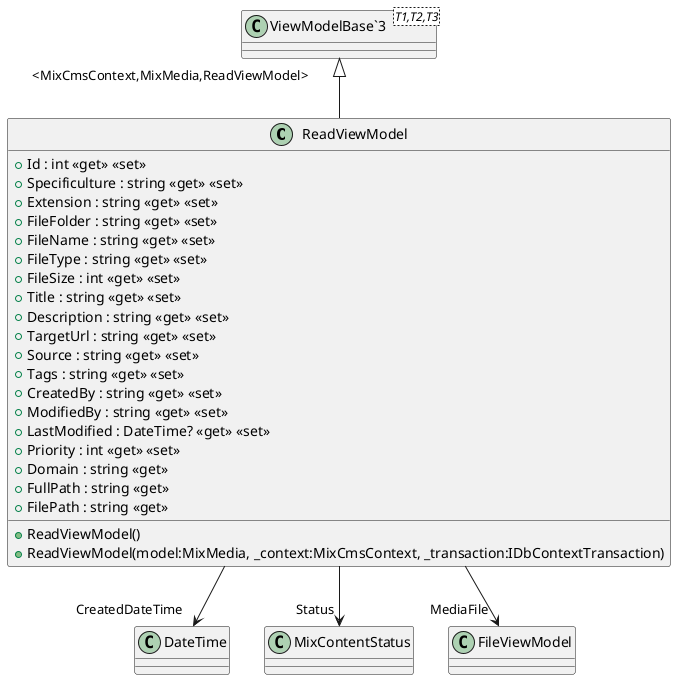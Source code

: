 @startuml
class ReadViewModel {
    + Id : int <<get>> <<set>>
    + Specificulture : string <<get>> <<set>>
    + Extension : string <<get>> <<set>>
    + FileFolder : string <<get>> <<set>>
    + FileName : string <<get>> <<set>>
    + FileType : string <<get>> <<set>>
    + FileSize : int <<get>> <<set>>
    + Title : string <<get>> <<set>>
    + Description : string <<get>> <<set>>
    + TargetUrl : string <<get>> <<set>>
    + Source : string <<get>> <<set>>
    + Tags : string <<get>> <<set>>
    + CreatedBy : string <<get>> <<set>>
    + ModifiedBy : string <<get>> <<set>>
    + LastModified : DateTime? <<get>> <<set>>
    + Priority : int <<get>> <<set>>
    + Domain : string <<get>>
    + FullPath : string <<get>>
    + FilePath : string <<get>>
    + ReadViewModel()
    + ReadViewModel(model:MixMedia, _context:MixCmsContext, _transaction:IDbContextTransaction)
}
class "ViewModelBase`3"<T1,T2,T3> {
}
"ViewModelBase`3" "<MixCmsContext,MixMedia,ReadViewModel>" <|-- ReadViewModel
ReadViewModel --> "CreatedDateTime" DateTime
ReadViewModel --> "Status" MixContentStatus
ReadViewModel --> "MediaFile" FileViewModel
@enduml
